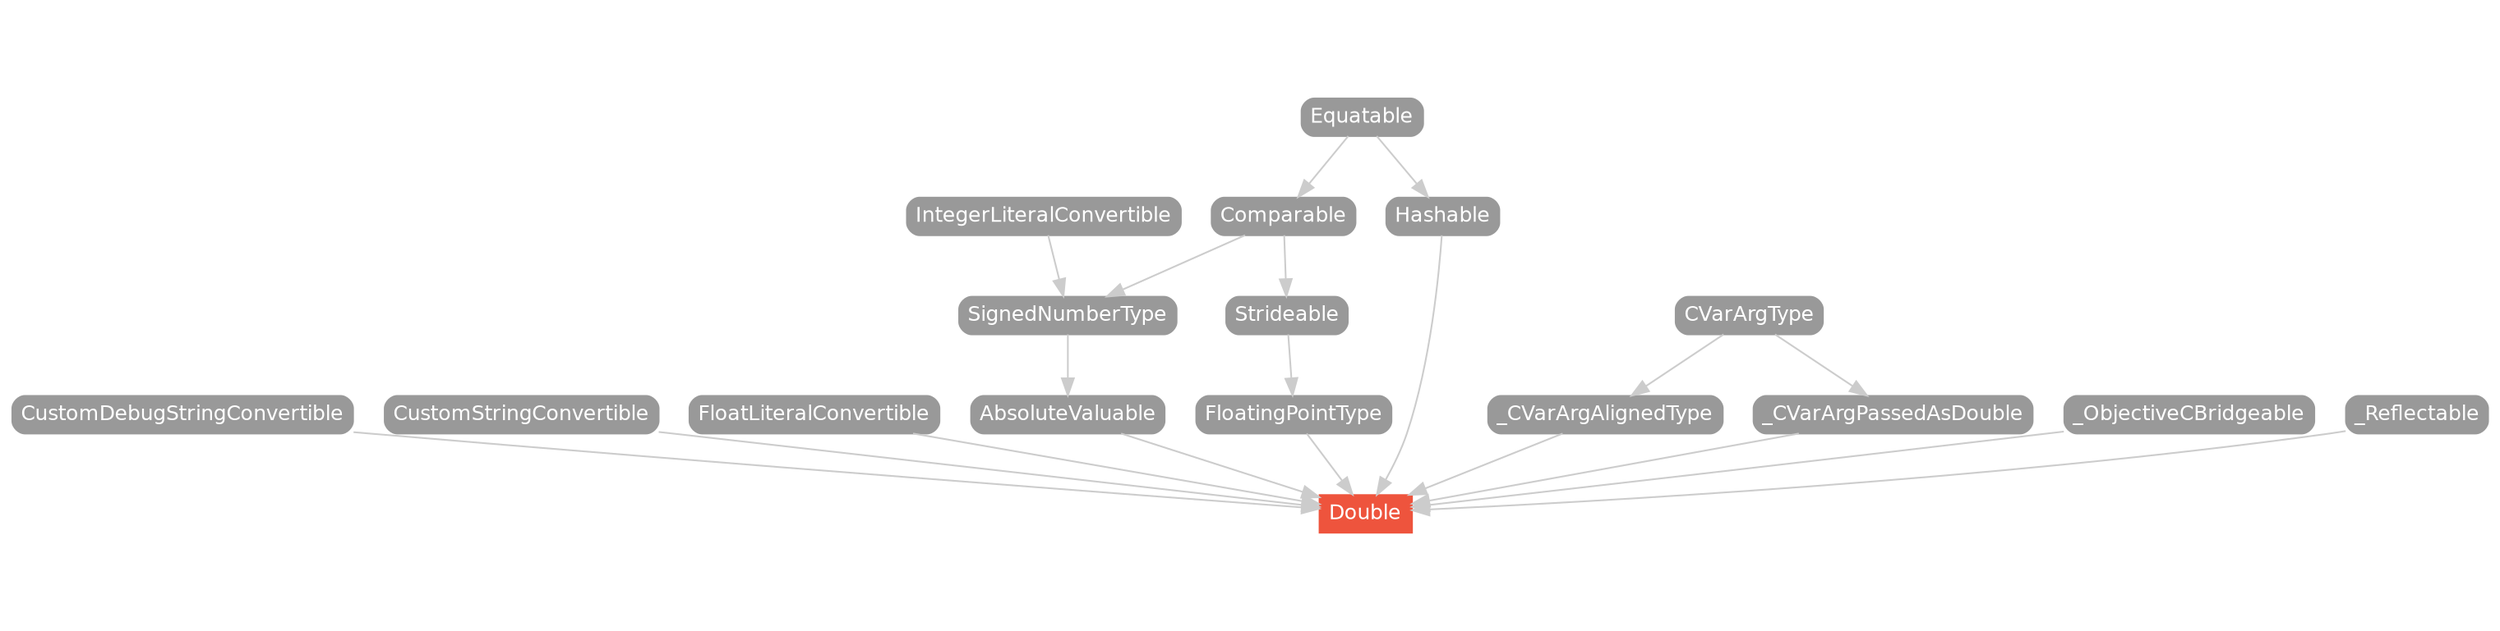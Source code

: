 strict digraph "Double - Type Hierarchy - SwiftDoc.org" {
    pad="0.1,0.8"
    node [shape=box, style="filled,rounded", color="#999999", fillcolor="#999999", fontcolor=white, fontname=Helvetica, fontnames="Helvetica,sansserif", fontsize=12, margin="0.07,0.05", height="0.3"]
    edge [color="#cccccc"]
    "AbsoluteValuable" [URL="/protocol/AbsoluteValuable/hierarchy/"]
    "CVarArgType" [URL="/protocol/CVarArgType/hierarchy/"]
    "Comparable" [URL="/protocol/Comparable/hierarchy/"]
    "CustomDebugStringConvertible" [URL="/protocol/CustomDebugStringConvertible/hierarchy/"]
    "CustomStringConvertible" [URL="/protocol/CustomStringConvertible/hierarchy/"]
    "Double" [URL="/type/Double/", style="filled", fillcolor="#ee543d", color="#ee543d"]
    "Equatable" [URL="/protocol/Equatable/hierarchy/"]
    "FloatLiteralConvertible" [URL="/protocol/FloatLiteralConvertible/hierarchy/"]
    "FloatingPointType" [URL="/protocol/FloatingPointType/hierarchy/"]
    "Hashable" [URL="/protocol/Hashable/hierarchy/"]
    "IntegerLiteralConvertible" [URL="/protocol/IntegerLiteralConvertible/hierarchy/"]
    "SignedNumberType" [URL="/protocol/SignedNumberType/hierarchy/"]
    "Strideable" [URL="/protocol/Strideable/hierarchy/"]
    "_CVarArgAlignedType" [URL="/protocol/_CVarArgAlignedType/hierarchy/"]
    "_CVarArgPassedAsDouble" [URL="/protocol/_CVarArgPassedAsDouble/hierarchy/"]
    "_ObjectiveCBridgeable" [URL="/protocol/_ObjectiveCBridgeable/hierarchy/"]
    "_Reflectable" [URL="/protocol/_Reflectable/hierarchy/"]    "CustomStringConvertible" -> "Double"
    "CustomDebugStringConvertible" -> "Double"
    "FloatingPointType" -> "Double"
    "FloatLiteralConvertible" -> "Double"
    "Hashable" -> "Double"
    "AbsoluteValuable" -> "Double"
    "_Reflectable" -> "Double"
    "_CVarArgPassedAsDouble" -> "Double"
    "_CVarArgAlignedType" -> "Double"
    "_ObjectiveCBridgeable" -> "Double"
    "Strideable" -> "FloatingPointType"
    "Comparable" -> "Strideable"
    "Equatable" -> "Comparable"
    "Equatable" -> "Hashable"
    "SignedNumberType" -> "AbsoluteValuable"
    "Comparable" -> "SignedNumberType"
    "IntegerLiteralConvertible" -> "SignedNumberType"
    "Equatable" -> "Comparable"
    "CVarArgType" -> "_CVarArgPassedAsDouble"
    "CVarArgType" -> "_CVarArgAlignedType"
    subgraph Types {
        rank = max; "Double";
    }
}